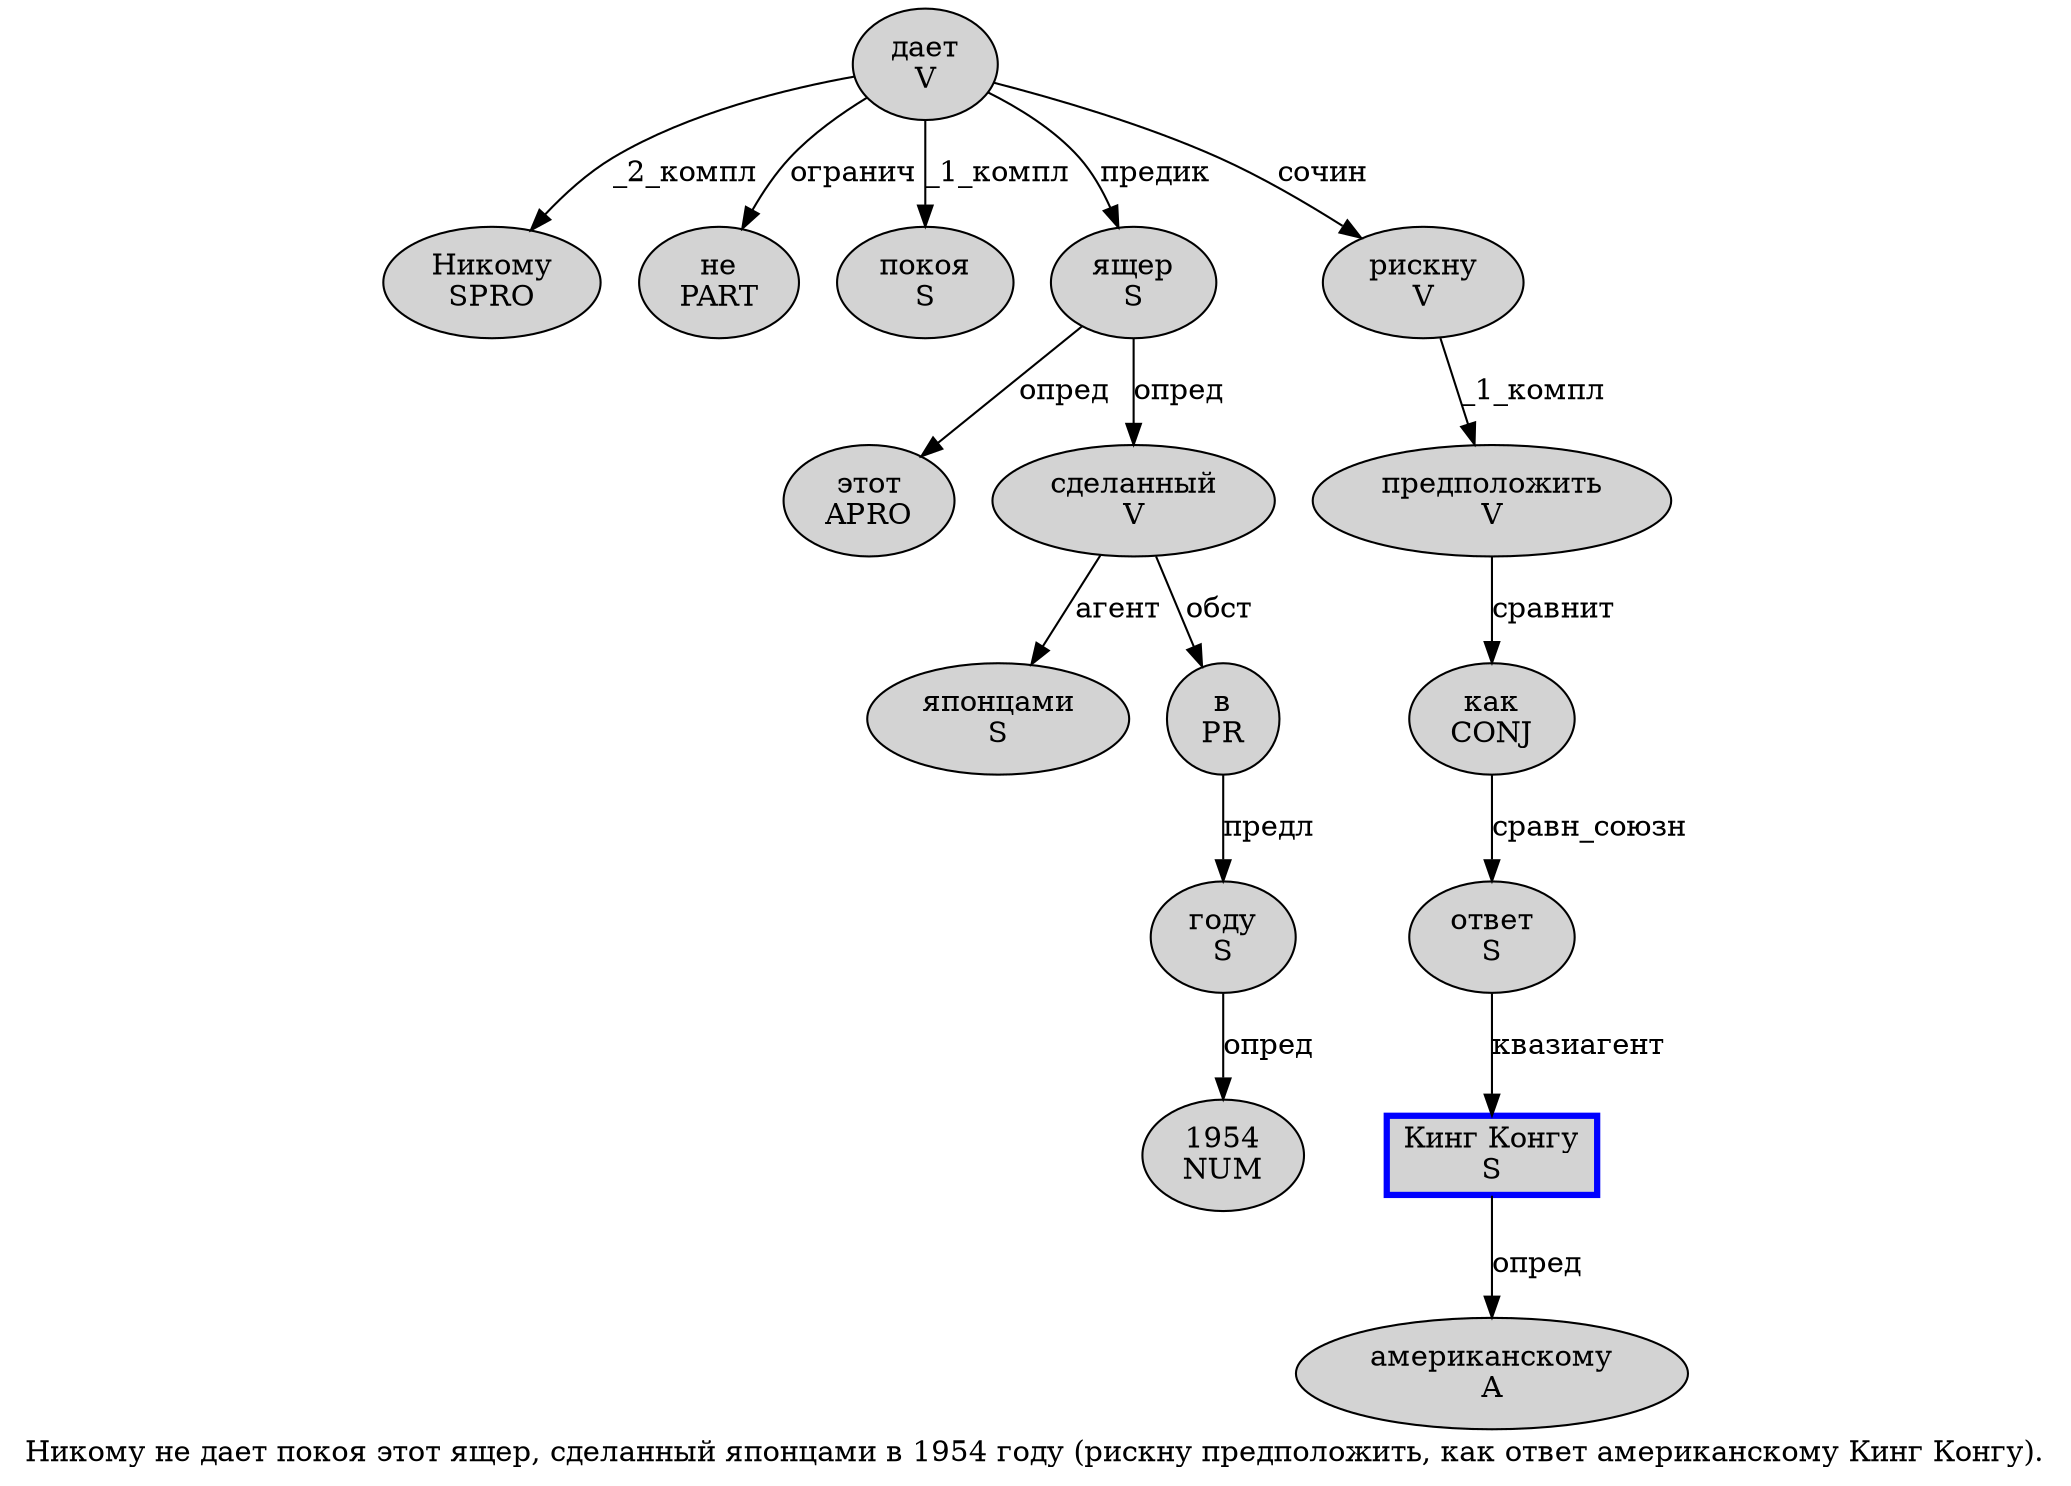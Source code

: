 digraph SENTENCE_4800 {
	graph [label="Никому не дает покоя этот ящер, сделанный японцами в 1954 году (рискну предположить, как ответ американскому Кинг Конгу)."]
	node [style=filled]
		0 [label="Никому
SPRO" color="" fillcolor=lightgray penwidth=1 shape=ellipse]
		1 [label="не
PART" color="" fillcolor=lightgray penwidth=1 shape=ellipse]
		2 [label="дает
V" color="" fillcolor=lightgray penwidth=1 shape=ellipse]
		3 [label="покоя
S" color="" fillcolor=lightgray penwidth=1 shape=ellipse]
		4 [label="этот
APRO" color="" fillcolor=lightgray penwidth=1 shape=ellipse]
		5 [label="ящер
S" color="" fillcolor=lightgray penwidth=1 shape=ellipse]
		7 [label="сделанный
V" color="" fillcolor=lightgray penwidth=1 shape=ellipse]
		8 [label="японцами
S" color="" fillcolor=lightgray penwidth=1 shape=ellipse]
		9 [label="в
PR" color="" fillcolor=lightgray penwidth=1 shape=ellipse]
		10 [label="1954
NUM" color="" fillcolor=lightgray penwidth=1 shape=ellipse]
		11 [label="году
S" color="" fillcolor=lightgray penwidth=1 shape=ellipse]
		13 [label="рискну
V" color="" fillcolor=lightgray penwidth=1 shape=ellipse]
		14 [label="предположить
V" color="" fillcolor=lightgray penwidth=1 shape=ellipse]
		16 [label="как
CONJ" color="" fillcolor=lightgray penwidth=1 shape=ellipse]
		17 [label="ответ
S" color="" fillcolor=lightgray penwidth=1 shape=ellipse]
		18 [label="американскому
A" color="" fillcolor=lightgray penwidth=1 shape=ellipse]
		19 [label="Кинг Конгу
S" color=blue fillcolor=lightgray penwidth=3 shape=box]
			19 -> 18 [label="опред"]
			17 -> 19 [label="квазиагент"]
			13 -> 14 [label="_1_компл"]
			9 -> 11 [label="предл"]
			14 -> 16 [label="сравнит"]
			7 -> 8 [label="агент"]
			7 -> 9 [label="обст"]
			2 -> 0 [label="_2_компл"]
			2 -> 1 [label="огранич"]
			2 -> 3 [label="_1_компл"]
			2 -> 5 [label="предик"]
			2 -> 13 [label="сочин"]
			5 -> 4 [label="опред"]
			5 -> 7 [label="опред"]
			11 -> 10 [label="опред"]
			16 -> 17 [label="сравн_союзн"]
}